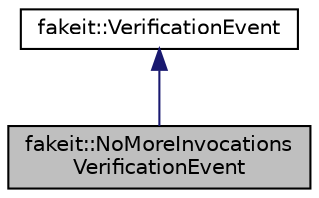 digraph "fakeit::NoMoreInvocationsVerificationEvent"
{
  edge [fontname="Helvetica",fontsize="10",labelfontname="Helvetica",labelfontsize="10"];
  node [fontname="Helvetica",fontsize="10",shape=record];
  Node1 [label="fakeit::NoMoreInvocations\lVerificationEvent",height=0.2,width=0.4,color="black", fillcolor="grey75", style="filled" fontcolor="black"];
  Node2 -> Node1 [dir="back",color="midnightblue",fontsize="10",style="solid",fontname="Helvetica"];
  Node2 [label="fakeit::VerificationEvent",height=0.2,width=0.4,color="black", fillcolor="white", style="filled",URL="$de/d80/structfakeit_1_1VerificationEvent.html"];
}
